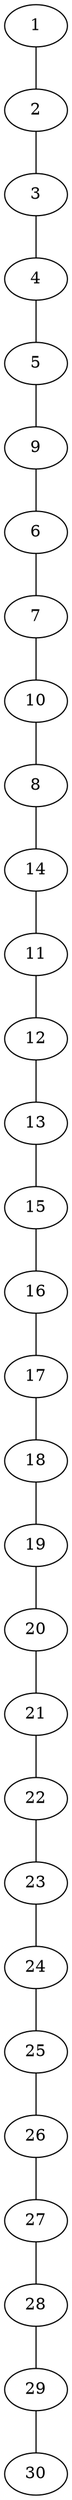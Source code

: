 graph g_m_29{
1--2
2--3
3--4
4--5
5--9
9--6
6--7
7--10
10--8
8--14
14--11
11--12
12--13
13--15
15--16
16--17
17--18
18--19
19--20
20--21
21--22
22--23
23--24
24--25
25--26
26--27
27--28
28--29
29--30
}
